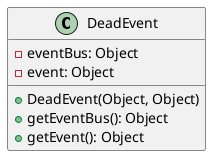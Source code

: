 @startuml

    class DeadEvent {
        -eventBus: Object
        -event: Object
        +DeadEvent(Object, Object)
        +getEventBus(): Object
        +getEvent(): Object
    }

@enduml
